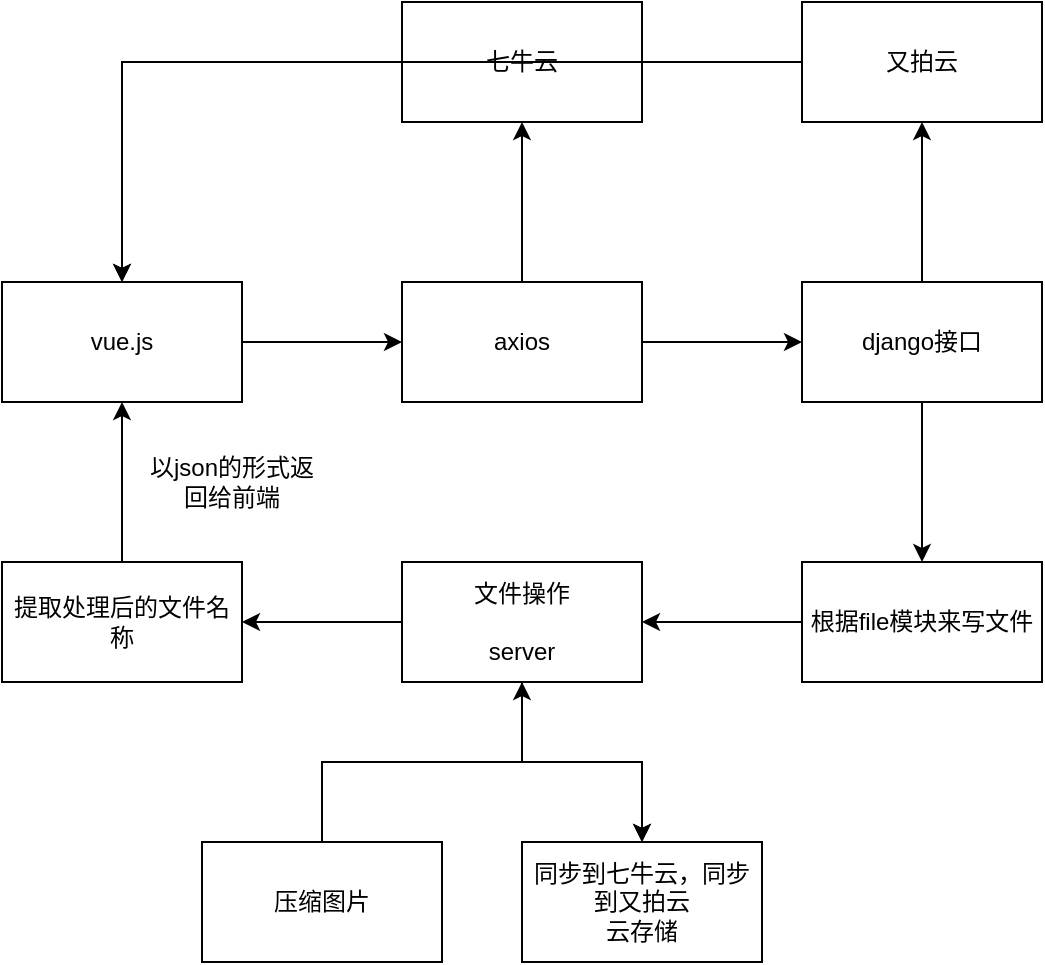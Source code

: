 <mxfile version="13.0.2" type="github">
  <diagram id="siqTydUPaj9KKb--HD_G" name="第 1 页">
    <mxGraphModel dx="792" dy="437" grid="1" gridSize="10" guides="1" tooltips="1" connect="1" arrows="1" fold="1" page="1" pageScale="1" pageWidth="827" pageHeight="1169" math="0" shadow="0">
      <root>
        <mxCell id="0" />
        <mxCell id="1" parent="0" />
        <mxCell id="EH57MXxPhkqJZ4Ms8eDp-3" value="" style="edgeStyle=orthogonalEdgeStyle;rounded=0;orthogonalLoop=1;jettySize=auto;html=1;" parent="1" source="EH57MXxPhkqJZ4Ms8eDp-1" target="EH57MXxPhkqJZ4Ms8eDp-2" edge="1">
          <mxGeometry relative="1" as="geometry" />
        </mxCell>
        <mxCell id="EH57MXxPhkqJZ4Ms8eDp-1" value="vue.js" style="rounded=0;whiteSpace=wrap;html=1;" parent="1" vertex="1">
          <mxGeometry x="140" y="170" width="120" height="60" as="geometry" />
        </mxCell>
        <mxCell id="EH57MXxPhkqJZ4Ms8eDp-5" value="" style="edgeStyle=orthogonalEdgeStyle;rounded=0;orthogonalLoop=1;jettySize=auto;html=1;" parent="1" source="EH57MXxPhkqJZ4Ms8eDp-2" target="EH57MXxPhkqJZ4Ms8eDp-4" edge="1">
          <mxGeometry relative="1" as="geometry" />
        </mxCell>
        <mxCell id="Ooz35SIj1KBJjOZHpI2a-2" value="" style="edgeStyle=orthogonalEdgeStyle;rounded=0;orthogonalLoop=1;jettySize=auto;html=1;" edge="1" parent="1" source="EH57MXxPhkqJZ4Ms8eDp-2" target="Ooz35SIj1KBJjOZHpI2a-1">
          <mxGeometry relative="1" as="geometry" />
        </mxCell>
        <mxCell id="EH57MXxPhkqJZ4Ms8eDp-2" value="axios" style="rounded=0;whiteSpace=wrap;html=1;" parent="1" vertex="1">
          <mxGeometry x="340" y="170" width="120" height="60" as="geometry" />
        </mxCell>
        <mxCell id="Ooz35SIj1KBJjOZHpI2a-4" value="" style="edgeStyle=orthogonalEdgeStyle;rounded=0;orthogonalLoop=1;jettySize=auto;html=1;entryX=0.5;entryY=0;entryDx=0;entryDy=0;" edge="1" parent="1" source="Ooz35SIj1KBJjOZHpI2a-1" target="EH57MXxPhkqJZ4Ms8eDp-1">
          <mxGeometry relative="1" as="geometry">
            <mxPoint x="260" y="60" as="targetPoint" />
          </mxGeometry>
        </mxCell>
        <mxCell id="Ooz35SIj1KBJjOZHpI2a-1" value="七牛云" style="rounded=0;whiteSpace=wrap;html=1;" vertex="1" parent="1">
          <mxGeometry x="340" y="30" width="120" height="60" as="geometry" />
        </mxCell>
        <mxCell id="EH57MXxPhkqJZ4Ms8eDp-7" value="" style="edgeStyle=orthogonalEdgeStyle;rounded=0;orthogonalLoop=1;jettySize=auto;html=1;" parent="1" source="EH57MXxPhkqJZ4Ms8eDp-4" target="EH57MXxPhkqJZ4Ms8eDp-6" edge="1">
          <mxGeometry relative="1" as="geometry" />
        </mxCell>
        <mxCell id="Ooz35SIj1KBJjOZHpI2a-6" value="" style="edgeStyle=orthogonalEdgeStyle;rounded=0;orthogonalLoop=1;jettySize=auto;html=1;" edge="1" parent="1" source="EH57MXxPhkqJZ4Ms8eDp-4" target="Ooz35SIj1KBJjOZHpI2a-5">
          <mxGeometry relative="1" as="geometry" />
        </mxCell>
        <mxCell id="EH57MXxPhkqJZ4Ms8eDp-4" value="django接口" style="rounded=0;whiteSpace=wrap;html=1;" parent="1" vertex="1">
          <mxGeometry x="540" y="170" width="120" height="60" as="geometry" />
        </mxCell>
        <mxCell id="Ooz35SIj1KBJjOZHpI2a-7" value="" style="edgeStyle=orthogonalEdgeStyle;rounded=0;orthogonalLoop=1;jettySize=auto;html=1;" edge="1" parent="1" source="Ooz35SIj1KBJjOZHpI2a-5" target="EH57MXxPhkqJZ4Ms8eDp-1">
          <mxGeometry relative="1" as="geometry" />
        </mxCell>
        <mxCell id="Ooz35SIj1KBJjOZHpI2a-5" value="又拍云" style="rounded=0;whiteSpace=wrap;html=1;" vertex="1" parent="1">
          <mxGeometry x="540" y="30" width="120" height="60" as="geometry" />
        </mxCell>
        <mxCell id="EH57MXxPhkqJZ4Ms8eDp-9" value="" style="edgeStyle=orthogonalEdgeStyle;rounded=0;orthogonalLoop=1;jettySize=auto;html=1;" parent="1" source="EH57MXxPhkqJZ4Ms8eDp-6" target="EH57MXxPhkqJZ4Ms8eDp-8" edge="1">
          <mxGeometry relative="1" as="geometry" />
        </mxCell>
        <mxCell id="EH57MXxPhkqJZ4Ms8eDp-6" value="根据file模块来写文件" style="rounded=0;whiteSpace=wrap;html=1;" parent="1" vertex="1">
          <mxGeometry x="540" y="310" width="120" height="60" as="geometry" />
        </mxCell>
        <mxCell id="EH57MXxPhkqJZ4Ms8eDp-11" value="" style="edgeStyle=orthogonalEdgeStyle;rounded=0;orthogonalLoop=1;jettySize=auto;html=1;" parent="1" source="EH57MXxPhkqJZ4Ms8eDp-8" target="EH57MXxPhkqJZ4Ms8eDp-10" edge="1">
          <mxGeometry relative="1" as="geometry" />
        </mxCell>
        <mxCell id="EH57MXxPhkqJZ4Ms8eDp-13" value="" style="edgeStyle=orthogonalEdgeStyle;rounded=0;orthogonalLoop=1;jettySize=auto;html=1;" parent="1" source="EH57MXxPhkqJZ4Ms8eDp-8" target="EH57MXxPhkqJZ4Ms8eDp-10" edge="1">
          <mxGeometry relative="1" as="geometry" />
        </mxCell>
        <mxCell id="EH57MXxPhkqJZ4Ms8eDp-17" value="" style="edgeStyle=orthogonalEdgeStyle;rounded=0;orthogonalLoop=1;jettySize=auto;html=1;" parent="1" source="EH57MXxPhkqJZ4Ms8eDp-8" target="EH57MXxPhkqJZ4Ms8eDp-16" edge="1">
          <mxGeometry relative="1" as="geometry" />
        </mxCell>
        <mxCell id="EH57MXxPhkqJZ4Ms8eDp-8" value="文件操作&lt;br&gt;&lt;br&gt;server" style="rounded=0;whiteSpace=wrap;html=1;" parent="1" vertex="1">
          <mxGeometry x="340" y="310" width="120" height="60" as="geometry" />
        </mxCell>
        <mxCell id="EH57MXxPhkqJZ4Ms8eDp-18" value="" style="edgeStyle=orthogonalEdgeStyle;rounded=0;orthogonalLoop=1;jettySize=auto;html=1;" parent="1" source="EH57MXxPhkqJZ4Ms8eDp-16" target="EH57MXxPhkqJZ4Ms8eDp-1" edge="1">
          <mxGeometry relative="1" as="geometry" />
        </mxCell>
        <mxCell id="EH57MXxPhkqJZ4Ms8eDp-16" value="提取处理后的文件名称" style="rounded=0;whiteSpace=wrap;html=1;" parent="1" vertex="1">
          <mxGeometry x="140" y="310" width="120" height="60" as="geometry" />
        </mxCell>
        <mxCell id="EH57MXxPhkqJZ4Ms8eDp-10" value="同步到七牛云，同步到又拍云&lt;br&gt;云存储" style="rounded=0;whiteSpace=wrap;html=1;" parent="1" vertex="1">
          <mxGeometry x="400" y="450" width="120" height="60" as="geometry" />
        </mxCell>
        <mxCell id="EH57MXxPhkqJZ4Ms8eDp-15" style="edgeStyle=orthogonalEdgeStyle;rounded=0;orthogonalLoop=1;jettySize=auto;html=1;" parent="1" source="EH57MXxPhkqJZ4Ms8eDp-14" target="EH57MXxPhkqJZ4Ms8eDp-8" edge="1">
          <mxGeometry relative="1" as="geometry" />
        </mxCell>
        <mxCell id="EH57MXxPhkqJZ4Ms8eDp-14" value="压缩图片" style="rounded=0;whiteSpace=wrap;html=1;" parent="1" vertex="1">
          <mxGeometry x="240" y="450" width="120" height="60" as="geometry" />
        </mxCell>
        <mxCell id="EH57MXxPhkqJZ4Ms8eDp-19" value="以json的形式返回给前端&lt;br&gt;" style="text;html=1;strokeColor=none;fillColor=none;align=center;verticalAlign=middle;whiteSpace=wrap;rounded=0;" parent="1" vertex="1">
          <mxGeometry x="210" y="260" width="90" height="20" as="geometry" />
        </mxCell>
      </root>
    </mxGraphModel>
  </diagram>
</mxfile>
